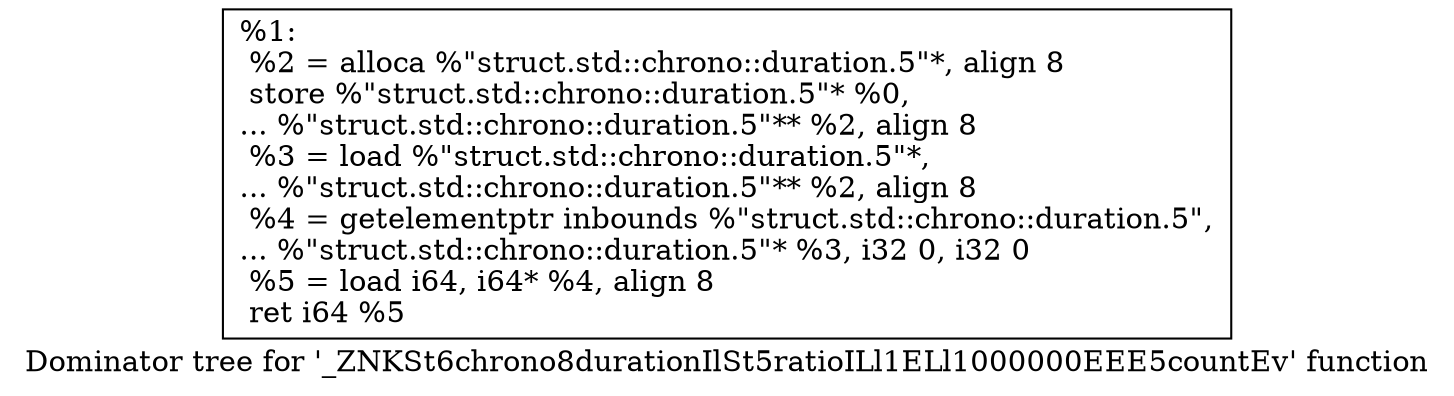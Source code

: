 digraph "Dominator tree for '_ZNKSt6chrono8durationIlSt5ratioILl1ELl1000000EEE5countEv' function" {
	label="Dominator tree for '_ZNKSt6chrono8durationIlSt5ratioILl1ELl1000000EEE5countEv' function";

	Node0x1470fb0 [shape=record,label="{%1:\l  %2 = alloca %\"struct.std::chrono::duration.5\"*, align 8\l  store %\"struct.std::chrono::duration.5\"* %0,\l... %\"struct.std::chrono::duration.5\"** %2, align 8\l  %3 = load %\"struct.std::chrono::duration.5\"*,\l... %\"struct.std::chrono::duration.5\"** %2, align 8\l  %4 = getelementptr inbounds %\"struct.std::chrono::duration.5\",\l... %\"struct.std::chrono::duration.5\"* %3, i32 0, i32 0\l  %5 = load i64, i64* %4, align 8\l  ret i64 %5\l}"];
}
